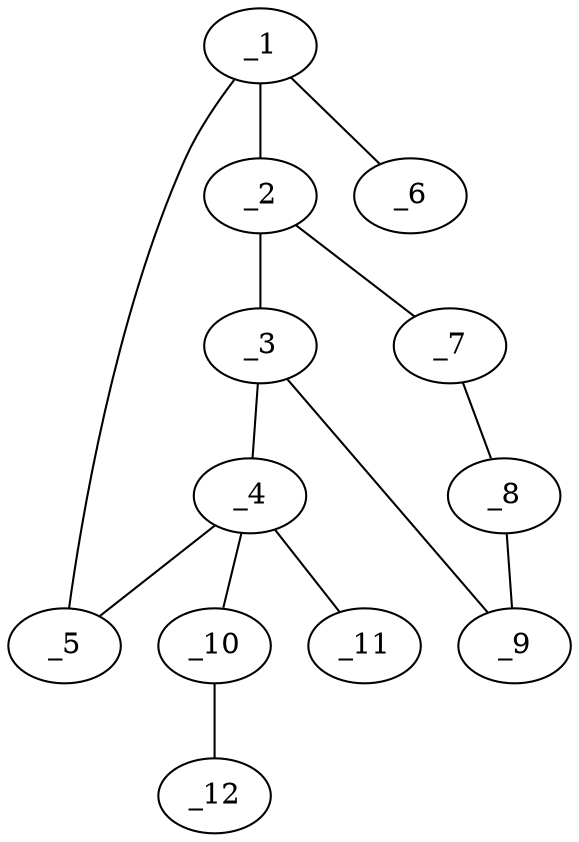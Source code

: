 graph molid634306 {
	_1	 [charge=0,
		chem=1,
		symbol="C  ",
		x="3.7226",
		y="-0.809"];
	_2	 [charge=0,
		chem=4,
		symbol="N  ",
		x="4.6736",
		y="-0.5"];
	_1 -- _2	 [valence=1];
	_5	 [charge=0,
		chem=2,
		symbol="O  ",
		x="3.1348",
		y=0];
	_1 -- _5	 [valence=1];
	_6	 [charge=0,
		chem=2,
		symbol="O  ",
		x="3.4136",
		y="-1.7601"];
	_1 -- _6	 [valence=2];
	_3	 [charge=0,
		chem=1,
		symbol="C  ",
		x="4.6736",
		y="0.5"];
	_2 -- _3	 [valence=1];
	_7	 [charge=0,
		chem=1,
		symbol="C  ",
		x="5.6247",
		y="-0.809"];
	_2 -- _7	 [valence=1];
	_4	 [charge=0,
		chem=1,
		symbol="C  ",
		x="3.7226",
		y="0.809"];
	_3 -- _4	 [valence=1];
	_9	 [charge=0,
		chem=1,
		symbol="C  ",
		x="5.6247",
		y="0.809"];
	_3 -- _9	 [valence=1];
	_4 -- _5	 [valence=1];
	_10	 [charge=0,
		chem=1,
		symbol="C  ",
		x="2.9135",
		y="1.3968"];
	_4 -- _10	 [valence=1];
	_11	 [charge=0,
		chem=1,
		symbol="C  ",
		x="4.0316",
		y="1.7601"];
	_4 -- _11	 [valence=1];
	_8	 [charge=0,
		chem=1,
		symbol="C  ",
		x="6.2125",
		y=0];
	_7 -- _8	 [valence=1];
	_8 -- _9	 [valence=1];
	_12	 [charge=0,
		chem=2,
		symbol="O  ",
		x=2,
		y="0.9901"];
	_10 -- _12	 [valence=1];
}
